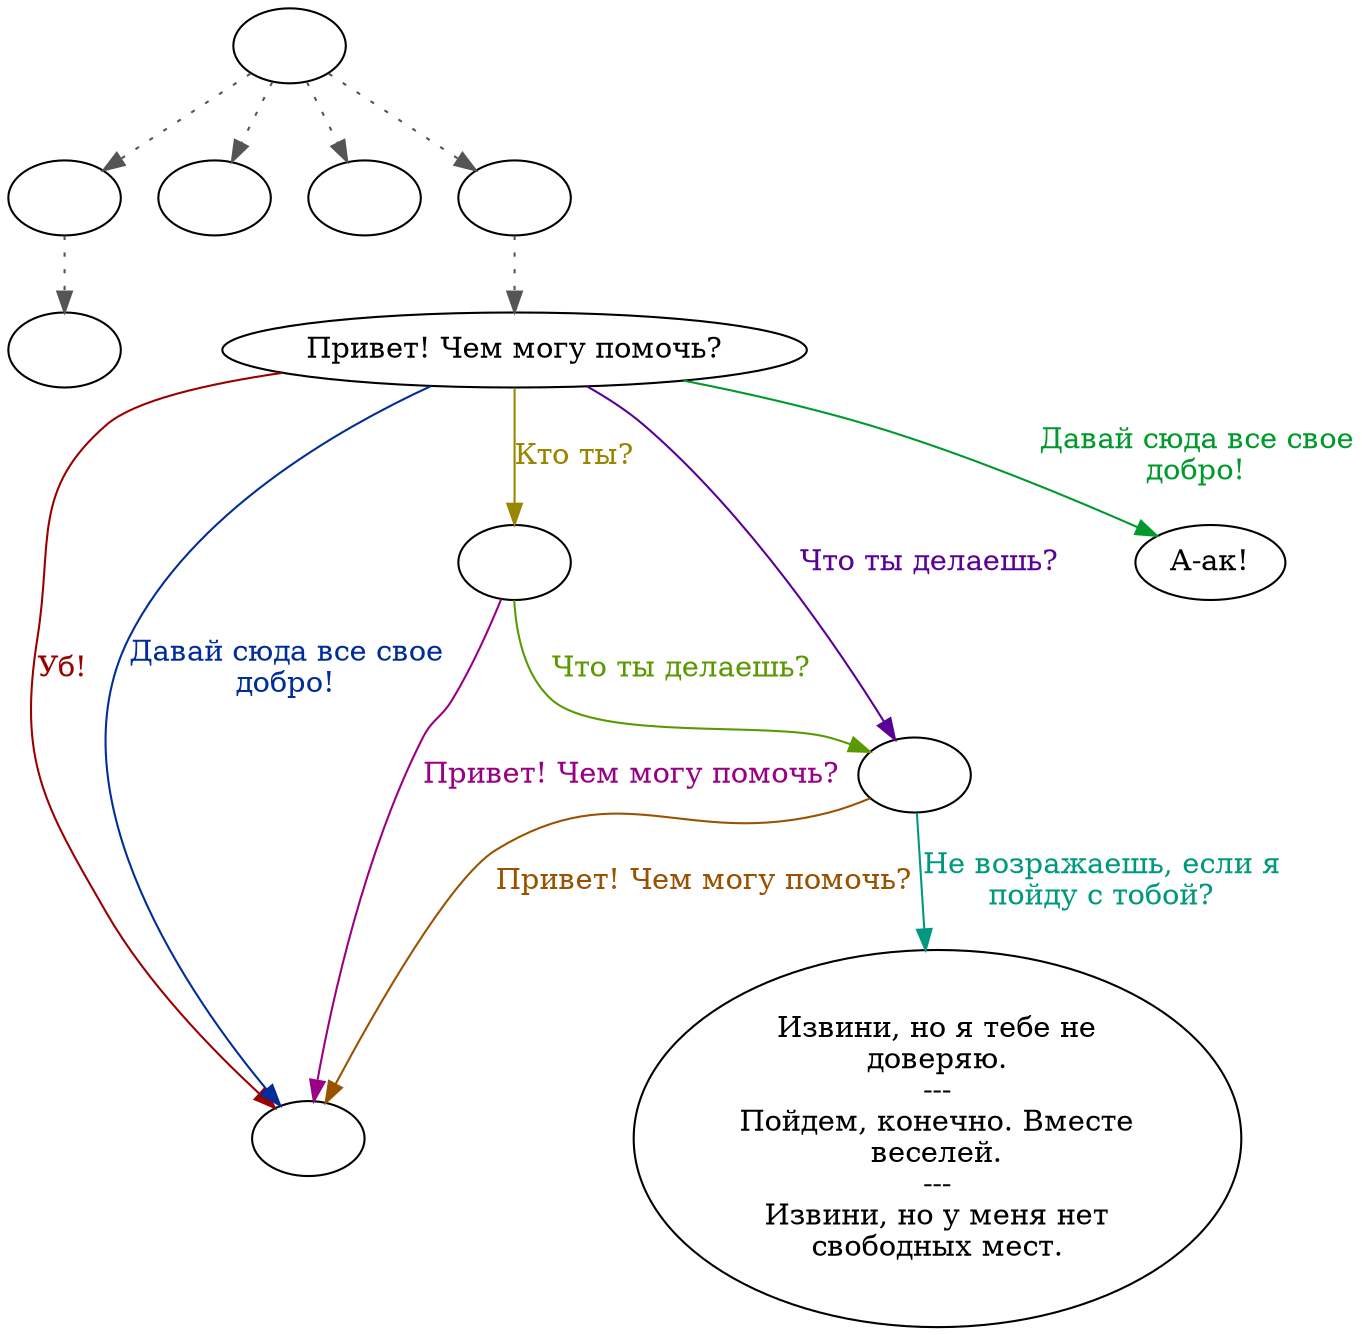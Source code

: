digraph genmerca {
  "start" [style=filled       fillcolor="#FFFFFF"       color="#000000"]
  "start" -> "critter_p_proc" [style=dotted color="#555555"]
  "start" -> "destroy_p_proc" [style=dotted color="#555555"]
  "start" -> "pickup_p_proc" [style=dotted color="#555555"]
  "start" -> "talk_p_proc" [style=dotted color="#555555"]
  "start" [label=""]
  "critter_p_proc" [style=filled       fillcolor="#FFFFFF"       color="#000000"]
  "critter_p_proc" -> "flee_dude" [style=dotted color="#555555"]
  "critter_p_proc" [label=""]
  "destroy_p_proc" [style=filled       fillcolor="#FFFFFF"       color="#000000"]
  "destroy_p_proc" [label=""]
  "pickup_p_proc" [style=filled       fillcolor="#FFFFFF"       color="#000000"]
  "pickup_p_proc" [label=""]
  "talk_p_proc" [style=filled       fillcolor="#FFFFFF"       color="#000000"]
  "talk_p_proc" -> "GenMercA00" [style=dotted color="#555555"]
  "talk_p_proc" [label=""]
  "GenMercA00" [style=filled       fillcolor="#FFFFFF"       color="#000000"]
  "GenMercA00" [label="Привет! Чем могу помочь?"]
  "GenMercA00" -> "GenMercA01" [label="Кто ты?" color="#998600" fontcolor="#998600"]
  "GenMercA00" -> "GenMercA02" [label="Что ты делаешь?" color="#590099" fontcolor="#590099"]
  "GenMercA00" -> "GenMercA03" [label="Давай сюда все свое\nдобро!" color="#00992C" fontcolor="#00992C"]
  "GenMercA00" -> "GenMercAEnd" [label="Уб!" color="#990000" fontcolor="#990000"]
  "GenMercA00" -> "GenMercAEnd" [label="Давай сюда все свое\nдобро!" color="#002D99" fontcolor="#002D99"]
  "GenMercA01" [style=filled       fillcolor="#FFFFFF"       color="#000000"]
  "GenMercA01" [label=""]
  "GenMercA01" -> "GenMercA02" [label="Что ты делаешь?" color="#5A9900" fontcolor="#5A9900"]
  "GenMercA01" -> "GenMercAEnd" [label="Привет! Чем могу помочь?" color="#990086" fontcolor="#990086"]
  "GenMercA02" [style=filled       fillcolor="#FFFFFF"       color="#000000"]
  "GenMercA02" [label=""]
  "GenMercA02" -> "GenMercA04" [label="Не возражаешь, если я\nпойду с тобой?" color="#00997F" fontcolor="#00997F"]
  "GenMercA02" -> "GenMercAEnd" [label="Привет! Чем могу помочь?" color="#995200" fontcolor="#995200"]
  "GenMercA03" [style=filled       fillcolor="#FFFFFF"       color="#000000"]
  "GenMercA03" [label="А-ак!"]
  "GenMercA04" [style=filled       fillcolor="#FFFFFF"       color="#000000"]
  "GenMercA04" [label="Извини, но я тебе не\nдоверяю.\n---\nПойдем, конечно. Вместе\nвеселей.\n---\nИзвини, но у меня нет\nсвободных мест."]
  "GenMercAEnd" [style=filled       fillcolor="#FFFFFF"       color="#000000"]
  "GenMercAEnd" [label=""]
  "flee_dude" [style=filled       fillcolor="#FFFFFF"       color="#000000"]
  "flee_dude" [label=""]
}
